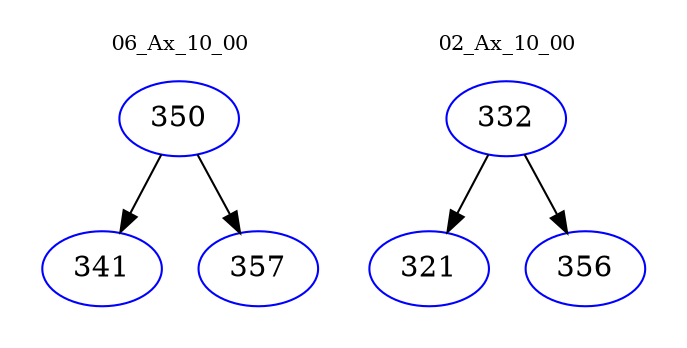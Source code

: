 digraph{
subgraph cluster_0 {
color = white
label = "06_Ax_10_00";
fontsize=10;
T0_350 [label="350", color="blue"]
T0_350 -> T0_341 [color="black"]
T0_341 [label="341", color="blue"]
T0_350 -> T0_357 [color="black"]
T0_357 [label="357", color="blue"]
}
subgraph cluster_1 {
color = white
label = "02_Ax_10_00";
fontsize=10;
T1_332 [label="332", color="blue"]
T1_332 -> T1_321 [color="black"]
T1_321 [label="321", color="blue"]
T1_332 -> T1_356 [color="black"]
T1_356 [label="356", color="blue"]
}
}
